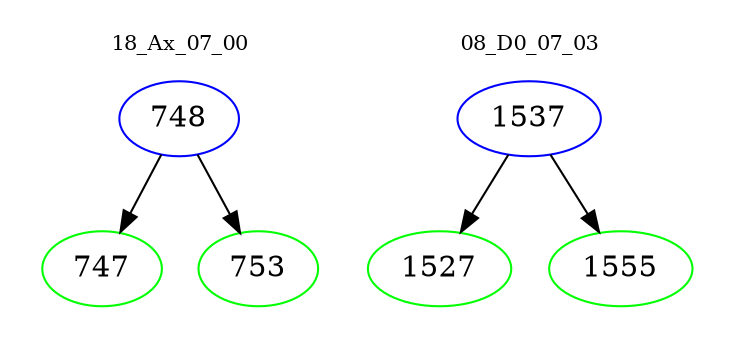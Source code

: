 digraph{
subgraph cluster_0 {
color = white
label = "18_Ax_07_00";
fontsize=10;
T0_748 [label="748", color="blue"]
T0_748 -> T0_747 [color="black"]
T0_747 [label="747", color="green"]
T0_748 -> T0_753 [color="black"]
T0_753 [label="753", color="green"]
}
subgraph cluster_1 {
color = white
label = "08_D0_07_03";
fontsize=10;
T1_1537 [label="1537", color="blue"]
T1_1537 -> T1_1527 [color="black"]
T1_1527 [label="1527", color="green"]
T1_1537 -> T1_1555 [color="black"]
T1_1555 [label="1555", color="green"]
}
}
